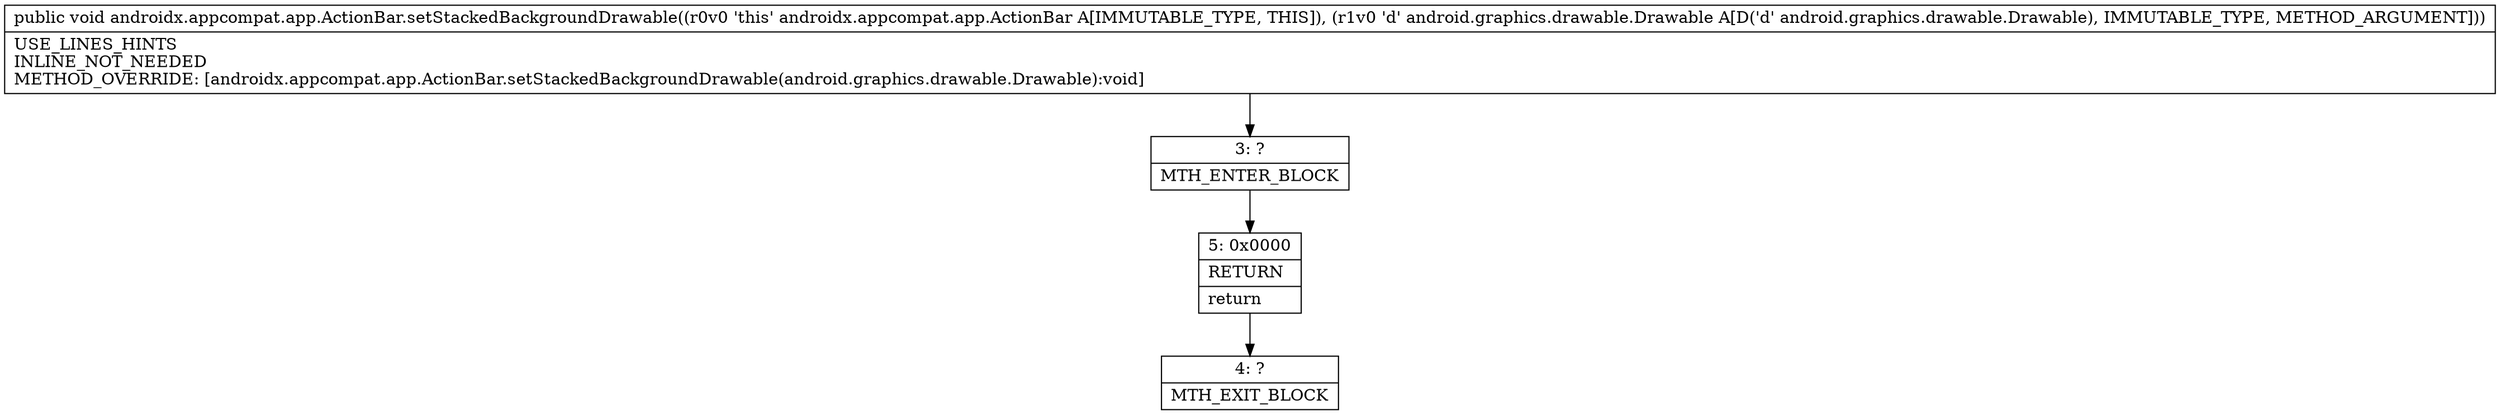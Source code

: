 digraph "CFG forandroidx.appcompat.app.ActionBar.setStackedBackgroundDrawable(Landroid\/graphics\/drawable\/Drawable;)V" {
Node_3 [shape=record,label="{3\:\ ?|MTH_ENTER_BLOCK\l}"];
Node_5 [shape=record,label="{5\:\ 0x0000|RETURN\l|return\l}"];
Node_4 [shape=record,label="{4\:\ ?|MTH_EXIT_BLOCK\l}"];
MethodNode[shape=record,label="{public void androidx.appcompat.app.ActionBar.setStackedBackgroundDrawable((r0v0 'this' androidx.appcompat.app.ActionBar A[IMMUTABLE_TYPE, THIS]), (r1v0 'd' android.graphics.drawable.Drawable A[D('d' android.graphics.drawable.Drawable), IMMUTABLE_TYPE, METHOD_ARGUMENT]))  | USE_LINES_HINTS\lINLINE_NOT_NEEDED\lMETHOD_OVERRIDE: [androidx.appcompat.app.ActionBar.setStackedBackgroundDrawable(android.graphics.drawable.Drawable):void]\l}"];
MethodNode -> Node_3;Node_3 -> Node_5;
Node_5 -> Node_4;
}


